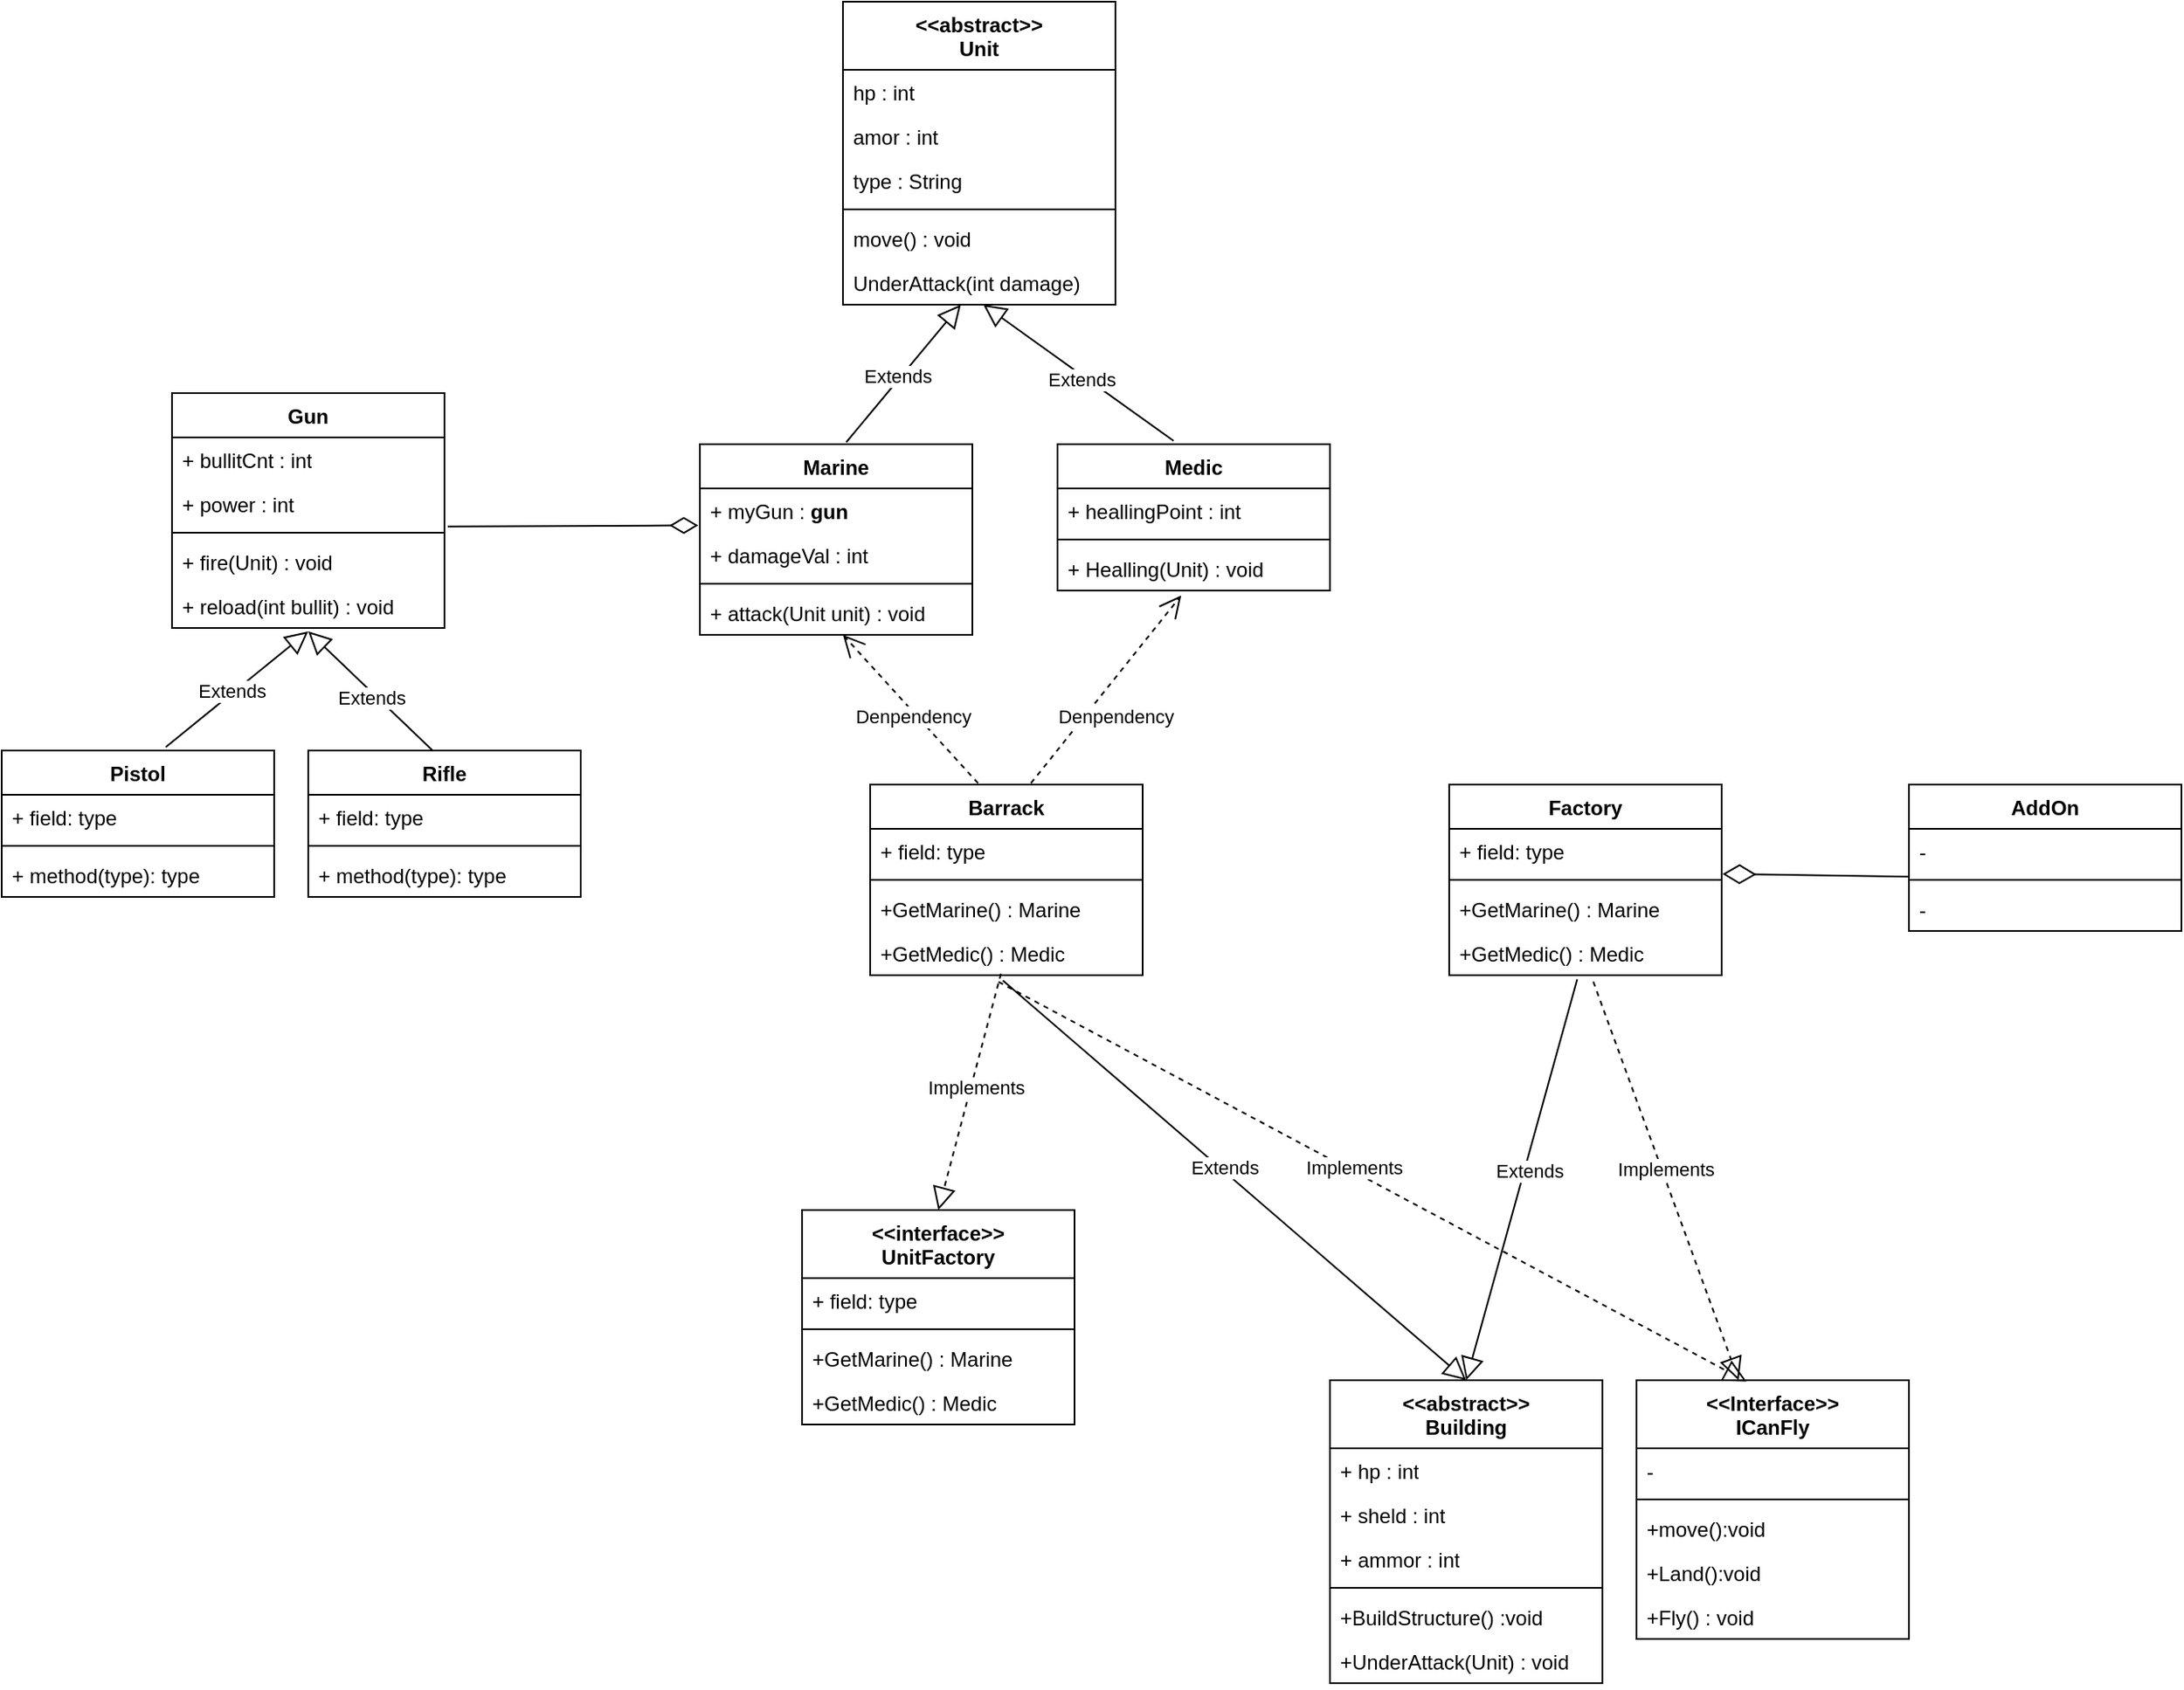 <mxfile version="20.8.16" type="device"><diagram id="C5RBs43oDa-KdzZeNtuy" name="Page-1"><mxGraphModel dx="1816" dy="582" grid="1" gridSize="10" guides="1" tooltips="1" connect="1" arrows="1" fold="1" page="1" pageScale="1" pageWidth="827" pageHeight="1169" math="0" shadow="0"><root><mxCell id="WIyWlLk6GJQsqaUBKTNV-0"/><mxCell id="WIyWlLk6GJQsqaUBKTNV-1" parent="WIyWlLk6GJQsqaUBKTNV-0"/><mxCell id="PVrwrn3sAUliG3SW16DB-0" value="&lt;div&gt;&amp;lt;&amp;lt;abstract&amp;gt;&amp;gt;&lt;br&gt;&lt;/div&gt;Unit&lt;div&gt;&lt;br&gt;&lt;/div&gt;" style="swimlane;fontStyle=1;align=center;verticalAlign=top;childLayout=stackLayout;horizontal=1;startSize=40;horizontalStack=0;resizeParent=1;resizeParentMax=0;resizeLast=0;collapsible=1;marginBottom=0;whiteSpace=wrap;html=1;" parent="WIyWlLk6GJQsqaUBKTNV-1" vertex="1"><mxGeometry x="414" y="100" width="160" height="178" as="geometry"/></mxCell><mxCell id="PVrwrn3sAUliG3SW16DB-1" value="&lt;div&gt;hp : int&lt;/div&gt;" style="text;strokeColor=none;fillColor=none;align=left;verticalAlign=top;spacingLeft=4;spacingRight=4;overflow=hidden;rotatable=0;points=[[0,0.5],[1,0.5]];portConstraint=eastwest;whiteSpace=wrap;html=1;" parent="PVrwrn3sAUliG3SW16DB-0" vertex="1"><mxGeometry y="40" width="160" height="26" as="geometry"/></mxCell><mxCell id="PVrwrn3sAUliG3SW16DB-9" value="&lt;div&gt;amor : int&lt;/div&gt;" style="text;strokeColor=none;fillColor=none;align=left;verticalAlign=top;spacingLeft=4;spacingRight=4;overflow=hidden;rotatable=0;points=[[0,0.5],[1,0.5]];portConstraint=eastwest;whiteSpace=wrap;html=1;" parent="PVrwrn3sAUliG3SW16DB-0" vertex="1"><mxGeometry y="66" width="160" height="26" as="geometry"/></mxCell><mxCell id="PVrwrn3sAUliG3SW16DB-11" value="&lt;div&gt;type : String&lt;/div&gt;" style="text;strokeColor=none;fillColor=none;align=left;verticalAlign=top;spacingLeft=4;spacingRight=4;overflow=hidden;rotatable=0;points=[[0,0.5],[1,0.5]];portConstraint=eastwest;whiteSpace=wrap;html=1;" parent="PVrwrn3sAUliG3SW16DB-0" vertex="1"><mxGeometry y="92" width="160" height="26" as="geometry"/></mxCell><mxCell id="PVrwrn3sAUliG3SW16DB-2" value="" style="line;strokeWidth=1;fillColor=none;align=left;verticalAlign=middle;spacingTop=-1;spacingLeft=3;spacingRight=3;rotatable=0;labelPosition=right;points=[];portConstraint=eastwest;strokeColor=inherit;" parent="PVrwrn3sAUliG3SW16DB-0" vertex="1"><mxGeometry y="118" width="160" height="8" as="geometry"/></mxCell><mxCell id="PVrwrn3sAUliG3SW16DB-3" value="move() : void" style="text;strokeColor=none;fillColor=none;align=left;verticalAlign=top;spacingLeft=4;spacingRight=4;overflow=hidden;rotatable=0;points=[[0,0.5],[1,0.5]];portConstraint=eastwest;whiteSpace=wrap;html=1;" parent="PVrwrn3sAUliG3SW16DB-0" vertex="1"><mxGeometry y="126" width="160" height="26" as="geometry"/></mxCell><mxCell id="PVrwrn3sAUliG3SW16DB-10" value="UnderAttack(int damage)" style="text;strokeColor=none;fillColor=none;align=left;verticalAlign=top;spacingLeft=4;spacingRight=4;overflow=hidden;rotatable=0;points=[[0,0.5],[1,0.5]];portConstraint=eastwest;whiteSpace=wrap;html=1;" parent="PVrwrn3sAUliG3SW16DB-0" vertex="1"><mxGeometry y="152" width="160" height="26" as="geometry"/></mxCell><mxCell id="PVrwrn3sAUliG3SW16DB-16" value="Marine" style="swimlane;fontStyle=1;align=center;verticalAlign=top;childLayout=stackLayout;horizontal=1;startSize=26;horizontalStack=0;resizeParent=1;resizeParentMax=0;resizeLast=0;collapsible=1;marginBottom=0;whiteSpace=wrap;html=1;" parent="WIyWlLk6GJQsqaUBKTNV-1" vertex="1"><mxGeometry x="330" y="360" width="160" height="112" as="geometry"/></mxCell><mxCell id="PVrwrn3sAUliG3SW16DB-17" value="&lt;div style=&quot;text-align: center;&quot;&gt;&lt;span style=&quot;background-color: initial;&quot;&gt;+ myGun : &lt;b&gt;gun&lt;/b&gt;&lt;/span&gt;&lt;/div&gt;" style="text;strokeColor=none;fillColor=none;align=left;verticalAlign=top;spacingLeft=4;spacingRight=4;overflow=hidden;rotatable=0;points=[[0,0.5],[1,0.5]];portConstraint=eastwest;whiteSpace=wrap;html=1;" parent="PVrwrn3sAUliG3SW16DB-16" vertex="1"><mxGeometry y="26" width="160" height="26" as="geometry"/></mxCell><mxCell id="PVrwrn3sAUliG3SW16DB-34" value="+ damageVal : int" style="text;strokeColor=none;fillColor=none;align=left;verticalAlign=top;spacingLeft=4;spacingRight=4;overflow=hidden;rotatable=0;points=[[0,0.5],[1,0.5]];portConstraint=eastwest;whiteSpace=wrap;html=1;" parent="PVrwrn3sAUliG3SW16DB-16" vertex="1"><mxGeometry y="52" width="160" height="26" as="geometry"/></mxCell><mxCell id="PVrwrn3sAUliG3SW16DB-18" value="" style="line;strokeWidth=1;fillColor=none;align=left;verticalAlign=middle;spacingTop=-1;spacingLeft=3;spacingRight=3;rotatable=0;labelPosition=right;points=[];portConstraint=eastwest;strokeColor=inherit;" parent="PVrwrn3sAUliG3SW16DB-16" vertex="1"><mxGeometry y="78" width="160" height="8" as="geometry"/></mxCell><mxCell id="PVrwrn3sAUliG3SW16DB-19" value="+ attack(Unit unit) : void" style="text;strokeColor=none;fillColor=none;align=left;verticalAlign=top;spacingLeft=4;spacingRight=4;overflow=hidden;rotatable=0;points=[[0,0.5],[1,0.5]];portConstraint=eastwest;whiteSpace=wrap;html=1;" parent="PVrwrn3sAUliG3SW16DB-16" vertex="1"><mxGeometry y="86" width="160" height="26" as="geometry"/></mxCell><mxCell id="PVrwrn3sAUliG3SW16DB-20" value="Medic" style="swimlane;fontStyle=1;align=center;verticalAlign=top;childLayout=stackLayout;horizontal=1;startSize=26;horizontalStack=0;resizeParent=1;resizeParentMax=0;resizeLast=0;collapsible=1;marginBottom=0;whiteSpace=wrap;html=1;" parent="WIyWlLk6GJQsqaUBKTNV-1" vertex="1"><mxGeometry x="540" y="360" width="160" height="86" as="geometry"/></mxCell><mxCell id="PVrwrn3sAUliG3SW16DB-21" value="+ heallingPoint : int" style="text;strokeColor=none;fillColor=none;align=left;verticalAlign=top;spacingLeft=4;spacingRight=4;overflow=hidden;rotatable=0;points=[[0,0.5],[1,0.5]];portConstraint=eastwest;whiteSpace=wrap;html=1;" parent="PVrwrn3sAUliG3SW16DB-20" vertex="1"><mxGeometry y="26" width="160" height="26" as="geometry"/></mxCell><mxCell id="PVrwrn3sAUliG3SW16DB-22" value="" style="line;strokeWidth=1;fillColor=none;align=left;verticalAlign=middle;spacingTop=-1;spacingLeft=3;spacingRight=3;rotatable=0;labelPosition=right;points=[];portConstraint=eastwest;strokeColor=inherit;" parent="PVrwrn3sAUliG3SW16DB-20" vertex="1"><mxGeometry y="52" width="160" height="8" as="geometry"/></mxCell><mxCell id="PVrwrn3sAUliG3SW16DB-23" value="+ Healling(Unit) : void" style="text;strokeColor=none;fillColor=none;align=left;verticalAlign=top;spacingLeft=4;spacingRight=4;overflow=hidden;rotatable=0;points=[[0,0.5],[1,0.5]];portConstraint=eastwest;whiteSpace=wrap;html=1;" parent="PVrwrn3sAUliG3SW16DB-20" vertex="1"><mxGeometry y="60" width="160" height="26" as="geometry"/></mxCell><mxCell id="PVrwrn3sAUliG3SW16DB-25" value="" style="endArrow=block;html=1;rounded=0;exitX=0.537;exitY=-0.01;exitDx=0;exitDy=0;exitPerimeter=0;endFill=0;endSize=11;" parent="WIyWlLk6GJQsqaUBKTNV-1" source="PVrwrn3sAUliG3SW16DB-16" target="PVrwrn3sAUliG3SW16DB-10" edge="1"><mxGeometry width="50" height="50" relative="1" as="geometry"><mxPoint x="414" y="360" as="sourcePoint"/><mxPoint x="480" y="280" as="targetPoint"/></mxGeometry></mxCell><mxCell id="PVrwrn3sAUliG3SW16DB-26" value="Extends" style="edgeLabel;html=1;align=center;verticalAlign=middle;resizable=0;points=[];" parent="PVrwrn3sAUliG3SW16DB-25" vertex="1" connectable="0"><mxGeometry x="-0.055" y="2" relative="1" as="geometry"><mxPoint as="offset"/></mxGeometry></mxCell><mxCell id="PVrwrn3sAUliG3SW16DB-27" value="" style="endArrow=block;html=1;rounded=0;exitX=0.426;exitY=-0.023;exitDx=0;exitDy=0;exitPerimeter=0;endFill=0;endSize=11;entryX=0.515;entryY=1;entryDx=0;entryDy=0;entryPerimeter=0;" parent="WIyWlLk6GJQsqaUBKTNV-1" source="PVrwrn3sAUliG3SW16DB-20" target="PVrwrn3sAUliG3SW16DB-10" edge="1"><mxGeometry width="50" height="50" relative="1" as="geometry"><mxPoint x="426" y="369" as="sourcePoint"/><mxPoint x="490" y="290" as="targetPoint"/></mxGeometry></mxCell><mxCell id="PVrwrn3sAUliG3SW16DB-28" value="Extends" style="edgeLabel;html=1;align=center;verticalAlign=middle;resizable=0;points=[];" parent="PVrwrn3sAUliG3SW16DB-27" vertex="1" connectable="0"><mxGeometry x="-0.055" y="2" relative="1" as="geometry"><mxPoint as="offset"/></mxGeometry></mxCell><mxCell id="PVrwrn3sAUliG3SW16DB-29" value="Rifle" style="swimlane;fontStyle=1;align=center;verticalAlign=top;childLayout=stackLayout;horizontal=1;startSize=26;horizontalStack=0;resizeParent=1;resizeParentMax=0;resizeLast=0;collapsible=1;marginBottom=0;whiteSpace=wrap;html=1;" parent="WIyWlLk6GJQsqaUBKTNV-1" vertex="1"><mxGeometry x="100" y="540" width="160" height="86" as="geometry"/></mxCell><mxCell id="PVrwrn3sAUliG3SW16DB-30" value="+ field: type" style="text;strokeColor=none;fillColor=none;align=left;verticalAlign=top;spacingLeft=4;spacingRight=4;overflow=hidden;rotatable=0;points=[[0,0.5],[1,0.5]];portConstraint=eastwest;whiteSpace=wrap;html=1;" parent="PVrwrn3sAUliG3SW16DB-29" vertex="1"><mxGeometry y="26" width="160" height="26" as="geometry"/></mxCell><mxCell id="PVrwrn3sAUliG3SW16DB-31" value="" style="line;strokeWidth=1;fillColor=none;align=left;verticalAlign=middle;spacingTop=-1;spacingLeft=3;spacingRight=3;rotatable=0;labelPosition=right;points=[];portConstraint=eastwest;strokeColor=inherit;" parent="PVrwrn3sAUliG3SW16DB-29" vertex="1"><mxGeometry y="52" width="160" height="8" as="geometry"/></mxCell><mxCell id="PVrwrn3sAUliG3SW16DB-32" value="+ method(type): type" style="text;strokeColor=none;fillColor=none;align=left;verticalAlign=top;spacingLeft=4;spacingRight=4;overflow=hidden;rotatable=0;points=[[0,0.5],[1,0.5]];portConstraint=eastwest;whiteSpace=wrap;html=1;" parent="PVrwrn3sAUliG3SW16DB-29" vertex="1"><mxGeometry y="60" width="160" height="26" as="geometry"/></mxCell><mxCell id="PVrwrn3sAUliG3SW16DB-33" value="" style="endArrow=diamondThin;html=1;rounded=0;exitX=1.012;exitY=1.013;exitDx=0;exitDy=0;exitPerimeter=0;entryX=-0.006;entryY=0.835;entryDx=0;entryDy=0;entryPerimeter=0;endFill=0;endSize=14;" parent="WIyWlLk6GJQsqaUBKTNV-1" source="PVrwrn3sAUliG3SW16DB-43" target="PVrwrn3sAUliG3SW16DB-17" edge="1"><mxGeometry width="50" height="50" relative="1" as="geometry"><mxPoint x="350" y="380" as="sourcePoint"/><mxPoint x="400" y="330" as="targetPoint"/></mxGeometry></mxCell><mxCell id="PVrwrn3sAUliG3SW16DB-35" value="Pistol" style="swimlane;fontStyle=1;align=center;verticalAlign=top;childLayout=stackLayout;horizontal=1;startSize=26;horizontalStack=0;resizeParent=1;resizeParentMax=0;resizeLast=0;collapsible=1;marginBottom=0;whiteSpace=wrap;html=1;" parent="WIyWlLk6GJQsqaUBKTNV-1" vertex="1"><mxGeometry x="-80" y="540" width="160" height="86" as="geometry"/></mxCell><mxCell id="PVrwrn3sAUliG3SW16DB-36" value="+ field: type" style="text;strokeColor=none;fillColor=none;align=left;verticalAlign=top;spacingLeft=4;spacingRight=4;overflow=hidden;rotatable=0;points=[[0,0.5],[1,0.5]];portConstraint=eastwest;whiteSpace=wrap;html=1;" parent="PVrwrn3sAUliG3SW16DB-35" vertex="1"><mxGeometry y="26" width="160" height="26" as="geometry"/></mxCell><mxCell id="PVrwrn3sAUliG3SW16DB-37" value="" style="line;strokeWidth=1;fillColor=none;align=left;verticalAlign=middle;spacingTop=-1;spacingLeft=3;spacingRight=3;rotatable=0;labelPosition=right;points=[];portConstraint=eastwest;strokeColor=inherit;" parent="PVrwrn3sAUliG3SW16DB-35" vertex="1"><mxGeometry y="52" width="160" height="8" as="geometry"/></mxCell><mxCell id="PVrwrn3sAUliG3SW16DB-38" value="+ method(type): type" style="text;strokeColor=none;fillColor=none;align=left;verticalAlign=top;spacingLeft=4;spacingRight=4;overflow=hidden;rotatable=0;points=[[0,0.5],[1,0.5]];portConstraint=eastwest;whiteSpace=wrap;html=1;" parent="PVrwrn3sAUliG3SW16DB-35" vertex="1"><mxGeometry y="60" width="160" height="26" as="geometry"/></mxCell><mxCell id="PVrwrn3sAUliG3SW16DB-39" value="Gun" style="swimlane;fontStyle=1;align=center;verticalAlign=top;childLayout=stackLayout;horizontal=1;startSize=26;horizontalStack=0;resizeParent=1;resizeParentMax=0;resizeLast=0;collapsible=1;marginBottom=0;whiteSpace=wrap;html=1;" parent="WIyWlLk6GJQsqaUBKTNV-1" vertex="1"><mxGeometry x="20" y="330" width="160" height="138" as="geometry"/></mxCell><mxCell id="PVrwrn3sAUliG3SW16DB-40" value="+ bullitCnt : int" style="text;strokeColor=none;fillColor=none;align=left;verticalAlign=top;spacingLeft=4;spacingRight=4;overflow=hidden;rotatable=0;points=[[0,0.5],[1,0.5]];portConstraint=eastwest;whiteSpace=wrap;html=1;" parent="PVrwrn3sAUliG3SW16DB-39" vertex="1"><mxGeometry y="26" width="160" height="26" as="geometry"/></mxCell><mxCell id="PVrwrn3sAUliG3SW16DB-43" value="+ power : int" style="text;strokeColor=none;fillColor=none;align=left;verticalAlign=top;spacingLeft=4;spacingRight=4;overflow=hidden;rotatable=0;points=[[0,0.5],[1,0.5]];portConstraint=eastwest;whiteSpace=wrap;html=1;" parent="PVrwrn3sAUliG3SW16DB-39" vertex="1"><mxGeometry y="52" width="160" height="26" as="geometry"/></mxCell><mxCell id="PVrwrn3sAUliG3SW16DB-41" value="" style="line;strokeWidth=1;fillColor=none;align=left;verticalAlign=middle;spacingTop=-1;spacingLeft=3;spacingRight=3;rotatable=0;labelPosition=right;points=[];portConstraint=eastwest;strokeColor=inherit;" parent="PVrwrn3sAUliG3SW16DB-39" vertex="1"><mxGeometry y="78" width="160" height="8" as="geometry"/></mxCell><mxCell id="PVrwrn3sAUliG3SW16DB-42" value="+ fire(Unit) : void" style="text;strokeColor=none;fillColor=none;align=left;verticalAlign=top;spacingLeft=4;spacingRight=4;overflow=hidden;rotatable=0;points=[[0,0.5],[1,0.5]];portConstraint=eastwest;whiteSpace=wrap;html=1;" parent="PVrwrn3sAUliG3SW16DB-39" vertex="1"><mxGeometry y="86" width="160" height="26" as="geometry"/></mxCell><mxCell id="PVrwrn3sAUliG3SW16DB-48" value="+ reload(int bullit) : void" style="text;strokeColor=none;fillColor=none;align=left;verticalAlign=top;spacingLeft=4;spacingRight=4;overflow=hidden;rotatable=0;points=[[0,0.5],[1,0.5]];portConstraint=eastwest;whiteSpace=wrap;html=1;" parent="PVrwrn3sAUliG3SW16DB-39" vertex="1"><mxGeometry y="112" width="160" height="26" as="geometry"/></mxCell><mxCell id="PVrwrn3sAUliG3SW16DB-44" value="" style="endArrow=block;html=1;rounded=0;exitX=0.455;exitY=-0.003;exitDx=0;exitDy=0;exitPerimeter=0;endFill=0;endSize=11;" parent="WIyWlLk6GJQsqaUBKTNV-1" source="PVrwrn3sAUliG3SW16DB-29" edge="1"><mxGeometry width="50" height="50" relative="1" as="geometry"><mxPoint x="426" y="549" as="sourcePoint"/><mxPoint x="100" y="470" as="targetPoint"/></mxGeometry></mxCell><mxCell id="PVrwrn3sAUliG3SW16DB-45" value="Extends" style="edgeLabel;html=1;align=center;verticalAlign=middle;resizable=0;points=[];" parent="PVrwrn3sAUliG3SW16DB-44" vertex="1" connectable="0"><mxGeometry x="-0.055" y="2" relative="1" as="geometry"><mxPoint as="offset"/></mxGeometry></mxCell><mxCell id="PVrwrn3sAUliG3SW16DB-46" value="" style="endArrow=block;html=1;rounded=0;exitX=0.602;exitY=-0.023;exitDx=0;exitDy=0;exitPerimeter=0;endFill=0;endSize=11;" parent="WIyWlLk6GJQsqaUBKTNV-1" source="PVrwrn3sAUliG3SW16DB-35" edge="1"><mxGeometry width="50" height="50" relative="1" as="geometry"><mxPoint x="183" y="550" as="sourcePoint"/><mxPoint x="100" y="470" as="targetPoint"/></mxGeometry></mxCell><mxCell id="PVrwrn3sAUliG3SW16DB-47" value="Extends" style="edgeLabel;html=1;align=center;verticalAlign=middle;resizable=0;points=[];" parent="PVrwrn3sAUliG3SW16DB-46" vertex="1" connectable="0"><mxGeometry x="-0.055" y="2" relative="1" as="geometry"><mxPoint as="offset"/></mxGeometry></mxCell><mxCell id="PVrwrn3sAUliG3SW16DB-49" value="Barrack" style="swimlane;fontStyle=1;align=center;verticalAlign=top;childLayout=stackLayout;horizontal=1;startSize=26;horizontalStack=0;resizeParent=1;resizeParentMax=0;resizeLast=0;collapsible=1;marginBottom=0;whiteSpace=wrap;html=1;" parent="WIyWlLk6GJQsqaUBKTNV-1" vertex="1"><mxGeometry x="430" y="560" width="160" height="112" as="geometry"/></mxCell><mxCell id="PVrwrn3sAUliG3SW16DB-50" value="+ field: type" style="text;strokeColor=none;fillColor=none;align=left;verticalAlign=top;spacingLeft=4;spacingRight=4;overflow=hidden;rotatable=0;points=[[0,0.5],[1,0.5]];portConstraint=eastwest;whiteSpace=wrap;html=1;" parent="PVrwrn3sAUliG3SW16DB-49" vertex="1"><mxGeometry y="26" width="160" height="26" as="geometry"/></mxCell><mxCell id="PVrwrn3sAUliG3SW16DB-51" value="" style="line;strokeWidth=1;fillColor=none;align=left;verticalAlign=middle;spacingTop=-1;spacingLeft=3;spacingRight=3;rotatable=0;labelPosition=right;points=[];portConstraint=eastwest;strokeColor=inherit;" parent="PVrwrn3sAUliG3SW16DB-49" vertex="1"><mxGeometry y="52" width="160" height="8" as="geometry"/></mxCell><mxCell id="PVrwrn3sAUliG3SW16DB-52" value="+GetMarine() : Marine" style="text;strokeColor=none;fillColor=none;align=left;verticalAlign=top;spacingLeft=4;spacingRight=4;overflow=hidden;rotatable=0;points=[[0,0.5],[1,0.5]];portConstraint=eastwest;whiteSpace=wrap;html=1;" parent="PVrwrn3sAUliG3SW16DB-49" vertex="1"><mxGeometry y="60" width="160" height="26" as="geometry"/></mxCell><mxCell id="PVrwrn3sAUliG3SW16DB-53" value="+GetMedic() : Medic" style="text;strokeColor=none;fillColor=none;align=left;verticalAlign=top;spacingLeft=4;spacingRight=4;overflow=hidden;rotatable=0;points=[[0,0.5],[1,0.5]];portConstraint=eastwest;whiteSpace=wrap;html=1;" parent="PVrwrn3sAUliG3SW16DB-49" vertex="1"><mxGeometry y="86" width="160" height="26" as="geometry"/></mxCell><mxCell id="PVrwrn3sAUliG3SW16DB-54" value="" style="endArrow=open;html=1;rounded=0;exitX=0.396;exitY=-0.007;exitDx=0;exitDy=0;exitPerimeter=0;endFill=0;endSize=11;dashed=1;" parent="WIyWlLk6GJQsqaUBKTNV-1" source="PVrwrn3sAUliG3SW16DB-49" edge="1"><mxGeometry width="50" height="50" relative="1" as="geometry"><mxPoint x="487" y="542" as="sourcePoint"/><mxPoint x="414" y="472" as="targetPoint"/></mxGeometry></mxCell><mxCell id="PVrwrn3sAUliG3SW16DB-55" value="Denpendency" style="edgeLabel;html=1;align=center;verticalAlign=middle;resizable=0;points=[];" parent="PVrwrn3sAUliG3SW16DB-54" vertex="1" connectable="0"><mxGeometry x="-0.055" y="2" relative="1" as="geometry"><mxPoint as="offset"/></mxGeometry></mxCell><mxCell id="PVrwrn3sAUliG3SW16DB-56" value="" style="endArrow=open;html=1;rounded=0;exitX=0.59;exitY=-0.007;exitDx=0;exitDy=0;exitPerimeter=0;endFill=0;endSize=11;entryX=0.454;entryY=1.111;entryDx=0;entryDy=0;entryPerimeter=0;dashed=1;" parent="WIyWlLk6GJQsqaUBKTNV-1" source="PVrwrn3sAUliG3SW16DB-49" target="PVrwrn3sAUliG3SW16DB-23" edge="1"><mxGeometry width="50" height="50" relative="1" as="geometry"><mxPoint x="503" y="569" as="sourcePoint"/><mxPoint x="424" y="482" as="targetPoint"/></mxGeometry></mxCell><mxCell id="PVrwrn3sAUliG3SW16DB-57" value="Denpendency" style="edgeLabel;html=1;align=center;verticalAlign=middle;resizable=0;points=[];" parent="PVrwrn3sAUliG3SW16DB-56" vertex="1" connectable="0"><mxGeometry x="-0.055" y="2" relative="1" as="geometry"><mxPoint x="9" y="14" as="offset"/></mxGeometry></mxCell><mxCell id="PVrwrn3sAUliG3SW16DB-63" value="&amp;lt;&amp;lt;interface&amp;gt;&amp;gt;&lt;div&gt;UnitFactory&lt;/div&gt;" style="swimlane;fontStyle=1;align=center;verticalAlign=top;childLayout=stackLayout;horizontal=1;startSize=40;horizontalStack=0;resizeParent=1;resizeParentMax=0;resizeLast=0;collapsible=1;marginBottom=0;whiteSpace=wrap;html=1;" parent="WIyWlLk6GJQsqaUBKTNV-1" vertex="1"><mxGeometry x="390" y="810" width="160" height="126" as="geometry"/></mxCell><mxCell id="PVrwrn3sAUliG3SW16DB-64" value="+ field: type" style="text;strokeColor=none;fillColor=none;align=left;verticalAlign=top;spacingLeft=4;spacingRight=4;overflow=hidden;rotatable=0;points=[[0,0.5],[1,0.5]];portConstraint=eastwest;whiteSpace=wrap;html=1;" parent="PVrwrn3sAUliG3SW16DB-63" vertex="1"><mxGeometry y="40" width="160" height="26" as="geometry"/></mxCell><mxCell id="PVrwrn3sAUliG3SW16DB-65" value="" style="line;strokeWidth=1;fillColor=none;align=left;verticalAlign=middle;spacingTop=-1;spacingLeft=3;spacingRight=3;rotatable=0;labelPosition=right;points=[];portConstraint=eastwest;strokeColor=inherit;" parent="PVrwrn3sAUliG3SW16DB-63" vertex="1"><mxGeometry y="66" width="160" height="8" as="geometry"/></mxCell><mxCell id="PVrwrn3sAUliG3SW16DB-66" value="+GetMarine() : Marine" style="text;strokeColor=none;fillColor=none;align=left;verticalAlign=top;spacingLeft=4;spacingRight=4;overflow=hidden;rotatable=0;points=[[0,0.5],[1,0.5]];portConstraint=eastwest;whiteSpace=wrap;html=1;" parent="PVrwrn3sAUliG3SW16DB-63" vertex="1"><mxGeometry y="74" width="160" height="26" as="geometry"/></mxCell><mxCell id="PVrwrn3sAUliG3SW16DB-67" value="+GetMedic() : Medic" style="text;strokeColor=none;fillColor=none;align=left;verticalAlign=top;spacingLeft=4;spacingRight=4;overflow=hidden;rotatable=0;points=[[0,0.5],[1,0.5]];portConstraint=eastwest;whiteSpace=wrap;html=1;" parent="PVrwrn3sAUliG3SW16DB-63" vertex="1"><mxGeometry y="100" width="160" height="26" as="geometry"/></mxCell><mxCell id="PVrwrn3sAUliG3SW16DB-79" value="" style="endArrow=block;html=1;rounded=0;endFill=0;endSize=11;entryX=0.5;entryY=0;entryDx=0;entryDy=0;dashed=1;exitX=0.48;exitY=0.966;exitDx=0;exitDy=0;exitPerimeter=0;" parent="WIyWlLk6GJQsqaUBKTNV-1" source="PVrwrn3sAUliG3SW16DB-53" target="PVrwrn3sAUliG3SW16DB-63" edge="1"><mxGeometry width="50" height="50" relative="1" as="geometry"><mxPoint x="510" y="680" as="sourcePoint"/><mxPoint x="437" y="750" as="targetPoint"/></mxGeometry></mxCell><mxCell id="PVrwrn3sAUliG3SW16DB-80" value="Implements" style="edgeLabel;html=1;align=center;verticalAlign=middle;resizable=0;points=[];" parent="PVrwrn3sAUliG3SW16DB-79" vertex="1" connectable="0"><mxGeometry x="-0.055" y="2" relative="1" as="geometry"><mxPoint as="offset"/></mxGeometry></mxCell><mxCell id="PVrwrn3sAUliG3SW16DB-81" value="" style="endArrow=block;html=1;rounded=0;exitX=0.487;exitY=1.119;exitDx=0;exitDy=0;exitPerimeter=0;endFill=0;endSize=11;" parent="WIyWlLk6GJQsqaUBKTNV-1" source="PVrwrn3sAUliG3SW16DB-53" edge="1"><mxGeometry width="50" height="50" relative="1" as="geometry"><mxPoint x="381" y="890" as="sourcePoint"/><mxPoint x="780" y="910" as="targetPoint"/></mxGeometry></mxCell><mxCell id="PVrwrn3sAUliG3SW16DB-82" value="Extends" style="edgeLabel;html=1;align=center;verticalAlign=middle;resizable=0;points=[];" parent="PVrwrn3sAUliG3SW16DB-81" vertex="1" connectable="0"><mxGeometry x="-0.055" y="2" relative="1" as="geometry"><mxPoint as="offset"/></mxGeometry></mxCell><mxCell id="PVrwrn3sAUliG3SW16DB-85" value="Factory" style="swimlane;fontStyle=1;align=center;verticalAlign=top;childLayout=stackLayout;horizontal=1;startSize=26;horizontalStack=0;resizeParent=1;resizeParentMax=0;resizeLast=0;collapsible=1;marginBottom=0;whiteSpace=wrap;html=1;" parent="WIyWlLk6GJQsqaUBKTNV-1" vertex="1"><mxGeometry x="770" y="560" width="160" height="112" as="geometry"><mxRectangle x="760" y="560" width="80" height="30" as="alternateBounds"/></mxGeometry></mxCell><mxCell id="PVrwrn3sAUliG3SW16DB-86" value="+ field: type" style="text;strokeColor=none;fillColor=none;align=left;verticalAlign=top;spacingLeft=4;spacingRight=4;overflow=hidden;rotatable=0;points=[[0,0.5],[1,0.5]];portConstraint=eastwest;whiteSpace=wrap;html=1;" parent="PVrwrn3sAUliG3SW16DB-85" vertex="1"><mxGeometry y="26" width="160" height="26" as="geometry"/></mxCell><mxCell id="PVrwrn3sAUliG3SW16DB-87" value="" style="line;strokeWidth=1;fillColor=none;align=left;verticalAlign=middle;spacingTop=-1;spacingLeft=3;spacingRight=3;rotatable=0;labelPosition=right;points=[];portConstraint=eastwest;strokeColor=inherit;" parent="PVrwrn3sAUliG3SW16DB-85" vertex="1"><mxGeometry y="52" width="160" height="8" as="geometry"/></mxCell><mxCell id="PVrwrn3sAUliG3SW16DB-88" value="+GetMarine() : Marine" style="text;strokeColor=none;fillColor=none;align=left;verticalAlign=top;spacingLeft=4;spacingRight=4;overflow=hidden;rotatable=0;points=[[0,0.5],[1,0.5]];portConstraint=eastwest;whiteSpace=wrap;html=1;" parent="PVrwrn3sAUliG3SW16DB-85" vertex="1"><mxGeometry y="60" width="160" height="26" as="geometry"/></mxCell><mxCell id="PVrwrn3sAUliG3SW16DB-89" value="+GetMedic() : Medic" style="text;strokeColor=none;fillColor=none;align=left;verticalAlign=top;spacingLeft=4;spacingRight=4;overflow=hidden;rotatable=0;points=[[0,0.5],[1,0.5]];portConstraint=eastwest;whiteSpace=wrap;html=1;" parent="PVrwrn3sAUliG3SW16DB-85" vertex="1"><mxGeometry y="86" width="160" height="26" as="geometry"/></mxCell><mxCell id="PVrwrn3sAUliG3SW16DB-90" value="&lt;div&gt;&amp;lt;&amp;lt;abstract&amp;gt;&amp;gt;&lt;/div&gt;Building" style="swimlane;fontStyle=1;align=center;verticalAlign=top;childLayout=stackLayout;horizontal=1;startSize=40;horizontalStack=0;resizeParent=1;resizeParentMax=0;resizeLast=0;collapsible=1;marginBottom=0;whiteSpace=wrap;html=1;" parent="WIyWlLk6GJQsqaUBKTNV-1" vertex="1"><mxGeometry x="700" y="910" width="160" height="178" as="geometry"><mxRectangle x="760" y="560" width="80" height="30" as="alternateBounds"/></mxGeometry></mxCell><mxCell id="PVrwrn3sAUliG3SW16DB-91" value="+ hp : int" style="text;strokeColor=none;fillColor=none;align=left;verticalAlign=top;spacingLeft=4;spacingRight=4;overflow=hidden;rotatable=0;points=[[0,0.5],[1,0.5]];portConstraint=eastwest;whiteSpace=wrap;html=1;" parent="PVrwrn3sAUliG3SW16DB-90" vertex="1"><mxGeometry y="40" width="160" height="26" as="geometry"/></mxCell><mxCell id="PVrwrn3sAUliG3SW16DB-95" value="+ sheld : int&lt;div&gt;&lt;br&gt;&lt;/div&gt;" style="text;strokeColor=none;fillColor=none;align=left;verticalAlign=top;spacingLeft=4;spacingRight=4;overflow=hidden;rotatable=0;points=[[0,0.5],[1,0.5]];portConstraint=eastwest;whiteSpace=wrap;html=1;" parent="PVrwrn3sAUliG3SW16DB-90" vertex="1"><mxGeometry y="66" width="160" height="26" as="geometry"/></mxCell><mxCell id="PVrwrn3sAUliG3SW16DB-96" value="&lt;div&gt;+ ammor : int&lt;/div&gt;" style="text;strokeColor=none;fillColor=none;align=left;verticalAlign=top;spacingLeft=4;spacingRight=4;overflow=hidden;rotatable=0;points=[[0,0.5],[1,0.5]];portConstraint=eastwest;whiteSpace=wrap;html=1;" parent="PVrwrn3sAUliG3SW16DB-90" vertex="1"><mxGeometry y="92" width="160" height="26" as="geometry"/></mxCell><mxCell id="PVrwrn3sAUliG3SW16DB-92" value="" style="line;strokeWidth=1;fillColor=none;align=left;verticalAlign=middle;spacingTop=-1;spacingLeft=3;spacingRight=3;rotatable=0;labelPosition=right;points=[];portConstraint=eastwest;strokeColor=inherit;" parent="PVrwrn3sAUliG3SW16DB-90" vertex="1"><mxGeometry y="118" width="160" height="8" as="geometry"/></mxCell><mxCell id="PVrwrn3sAUliG3SW16DB-93" value="+BuildStructure() :void" style="text;strokeColor=none;fillColor=none;align=left;verticalAlign=top;spacingLeft=4;spacingRight=4;overflow=hidden;rotatable=0;points=[[0,0.5],[1,0.5]];portConstraint=eastwest;whiteSpace=wrap;html=1;" parent="PVrwrn3sAUliG3SW16DB-90" vertex="1"><mxGeometry y="126" width="160" height="26" as="geometry"/></mxCell><mxCell id="PVrwrn3sAUliG3SW16DB-94" value="+UnderAttack(Unit) : void" style="text;strokeColor=none;fillColor=none;align=left;verticalAlign=top;spacingLeft=4;spacingRight=4;overflow=hidden;rotatable=0;points=[[0,0.5],[1,0.5]];portConstraint=eastwest;whiteSpace=wrap;html=1;" parent="PVrwrn3sAUliG3SW16DB-90" vertex="1"><mxGeometry y="152" width="160" height="26" as="geometry"/></mxCell><mxCell id="PVrwrn3sAUliG3SW16DB-104" value="" style="endArrow=block;html=1;rounded=0;exitX=0.47;exitY=1.093;exitDx=0;exitDy=0;exitPerimeter=0;endFill=0;endSize=11;entryX=0.5;entryY=0;entryDx=0;entryDy=0;" parent="WIyWlLk6GJQsqaUBKTNV-1" source="PVrwrn3sAUliG3SW16DB-89" target="PVrwrn3sAUliG3SW16DB-90" edge="1"><mxGeometry width="50" height="50" relative="1" as="geometry"><mxPoint x="518" y="685" as="sourcePoint"/><mxPoint x="783" y="922" as="targetPoint"/></mxGeometry></mxCell><mxCell id="PVrwrn3sAUliG3SW16DB-105" value="Extends" style="edgeLabel;html=1;align=center;verticalAlign=middle;resizable=0;points=[];" parent="PVrwrn3sAUliG3SW16DB-104" vertex="1" connectable="0"><mxGeometry x="-0.055" y="2" relative="1" as="geometry"><mxPoint as="offset"/></mxGeometry></mxCell><mxCell id="PVrwrn3sAUliG3SW16DB-106" value="&amp;lt;&amp;lt;Interface&amp;gt;&amp;gt;&lt;div&gt;&lt;/div&gt;&lt;div&gt;ICanFly&lt;/div&gt;" style="swimlane;fontStyle=1;align=center;verticalAlign=top;childLayout=stackLayout;horizontal=1;startSize=40;horizontalStack=0;resizeParent=1;resizeParentMax=0;resizeLast=0;collapsible=1;marginBottom=0;whiteSpace=wrap;html=1;" parent="WIyWlLk6GJQsqaUBKTNV-1" vertex="1"><mxGeometry x="880" y="910" width="160" height="152" as="geometry"><mxRectangle x="760" y="560" width="80" height="30" as="alternateBounds"/></mxGeometry></mxCell><mxCell id="PVrwrn3sAUliG3SW16DB-107" value="-" style="text;strokeColor=none;fillColor=none;align=left;verticalAlign=top;spacingLeft=4;spacingRight=4;overflow=hidden;rotatable=0;points=[[0,0.5],[1,0.5]];portConstraint=eastwest;whiteSpace=wrap;html=1;" parent="PVrwrn3sAUliG3SW16DB-106" vertex="1"><mxGeometry y="40" width="160" height="26" as="geometry"/></mxCell><mxCell id="PVrwrn3sAUliG3SW16DB-110" value="" style="line;strokeWidth=1;fillColor=none;align=left;verticalAlign=middle;spacingTop=-1;spacingLeft=3;spacingRight=3;rotatable=0;labelPosition=right;points=[];portConstraint=eastwest;strokeColor=inherit;" parent="PVrwrn3sAUliG3SW16DB-106" vertex="1"><mxGeometry y="66" width="160" height="8" as="geometry"/></mxCell><mxCell id="PVrwrn3sAUliG3SW16DB-111" value="+move():void" style="text;strokeColor=none;fillColor=none;align=left;verticalAlign=top;spacingLeft=4;spacingRight=4;overflow=hidden;rotatable=0;points=[[0,0.5],[1,0.5]];portConstraint=eastwest;whiteSpace=wrap;html=1;" parent="PVrwrn3sAUliG3SW16DB-106" vertex="1"><mxGeometry y="74" width="160" height="26" as="geometry"/></mxCell><mxCell id="PVrwrn3sAUliG3SW16DB-112" value="+Land():void" style="text;strokeColor=none;fillColor=none;align=left;verticalAlign=top;spacingLeft=4;spacingRight=4;overflow=hidden;rotatable=0;points=[[0,0.5],[1,0.5]];portConstraint=eastwest;whiteSpace=wrap;html=1;" parent="PVrwrn3sAUliG3SW16DB-106" vertex="1"><mxGeometry y="100" width="160" height="26" as="geometry"/></mxCell><mxCell id="PVrwrn3sAUliG3SW16DB-113" value="+Fly() : void" style="text;strokeColor=none;fillColor=none;align=left;verticalAlign=top;spacingLeft=4;spacingRight=4;overflow=hidden;rotatable=0;points=[[0,0.5],[1,0.5]];portConstraint=eastwest;whiteSpace=wrap;html=1;" parent="PVrwrn3sAUliG3SW16DB-106" vertex="1"><mxGeometry y="126" width="160" height="26" as="geometry"/></mxCell><mxCell id="PVrwrn3sAUliG3SW16DB-115" value="" style="endArrow=block;html=1;rounded=0;exitX=0.471;exitY=1.151;exitDx=0;exitDy=0;exitPerimeter=0;endFill=0;endSize=11;entryX=0.404;entryY=0.005;entryDx=0;entryDy=0;entryPerimeter=0;dashed=1;" parent="WIyWlLk6GJQsqaUBKTNV-1" source="PVrwrn3sAUliG3SW16DB-53" target="PVrwrn3sAUliG3SW16DB-106" edge="1"><mxGeometry width="50" height="50" relative="1" as="geometry"><mxPoint x="518" y="685" as="sourcePoint"/><mxPoint x="790" y="920" as="targetPoint"/></mxGeometry></mxCell><mxCell id="PVrwrn3sAUliG3SW16DB-116" value="Implements" style="edgeLabel;html=1;align=center;verticalAlign=middle;resizable=0;points=[];" parent="PVrwrn3sAUliG3SW16DB-115" vertex="1" connectable="0"><mxGeometry x="-0.055" y="2" relative="1" as="geometry"><mxPoint as="offset"/></mxGeometry></mxCell><mxCell id="PVrwrn3sAUliG3SW16DB-117" value="" style="endArrow=block;html=1;rounded=0;exitX=0.529;exitY=1.147;exitDx=0;exitDy=0;exitPerimeter=0;endFill=0;endSize=11;dashed=1;" parent="WIyWlLk6GJQsqaUBKTNV-1" source="PVrwrn3sAUliG3SW16DB-89" edge="1"><mxGeometry width="50" height="50" relative="1" as="geometry"><mxPoint x="530" y="685" as="sourcePoint"/><mxPoint x="940" y="910" as="targetPoint"/></mxGeometry></mxCell><mxCell id="PVrwrn3sAUliG3SW16DB-118" value="Implements" style="edgeLabel;html=1;align=center;verticalAlign=middle;resizable=0;points=[];" parent="PVrwrn3sAUliG3SW16DB-117" vertex="1" connectable="0"><mxGeometry x="-0.055" y="2" relative="1" as="geometry"><mxPoint as="offset"/></mxGeometry></mxCell><mxCell id="PVrwrn3sAUliG3SW16DB-119" value="AddOn" style="swimlane;fontStyle=1;align=center;verticalAlign=top;childLayout=stackLayout;horizontal=1;startSize=26;horizontalStack=0;resizeParent=1;resizeParentMax=0;resizeLast=0;collapsible=1;marginBottom=0;whiteSpace=wrap;html=1;" parent="WIyWlLk6GJQsqaUBKTNV-1" vertex="1"><mxGeometry x="1040" y="560" width="160" height="86" as="geometry"><mxRectangle x="760" y="560" width="80" height="30" as="alternateBounds"/></mxGeometry></mxCell><mxCell id="PVrwrn3sAUliG3SW16DB-120" value="-" style="text;strokeColor=none;fillColor=none;align=left;verticalAlign=top;spacingLeft=4;spacingRight=4;overflow=hidden;rotatable=0;points=[[0,0.5],[1,0.5]];portConstraint=eastwest;whiteSpace=wrap;html=1;" parent="PVrwrn3sAUliG3SW16DB-119" vertex="1"><mxGeometry y="26" width="160" height="26" as="geometry"/></mxCell><mxCell id="PVrwrn3sAUliG3SW16DB-121" value="" style="line;strokeWidth=1;fillColor=none;align=left;verticalAlign=middle;spacingTop=-1;spacingLeft=3;spacingRight=3;rotatable=0;labelPosition=right;points=[];portConstraint=eastwest;strokeColor=inherit;" parent="PVrwrn3sAUliG3SW16DB-119" vertex="1"><mxGeometry y="52" width="160" height="8" as="geometry"/></mxCell><mxCell id="PVrwrn3sAUliG3SW16DB-122" value="-" style="text;strokeColor=none;fillColor=none;align=left;verticalAlign=top;spacingLeft=4;spacingRight=4;overflow=hidden;rotatable=0;points=[[0,0.5],[1,0.5]];portConstraint=eastwest;whiteSpace=wrap;html=1;" parent="PVrwrn3sAUliG3SW16DB-119" vertex="1"><mxGeometry y="60" width="160" height="26" as="geometry"/></mxCell><mxCell id="PVrwrn3sAUliG3SW16DB-124" value="" style="endArrow=none;html=1;rounded=0;entryX=0.003;entryY=0.271;entryDx=0;entryDy=0;entryPerimeter=0;exitX=1.003;exitY=0.063;exitDx=0;exitDy=0;exitPerimeter=0;startArrow=diamondThin;startFill=0;endSize=9;targetPerimeterSpacing=7;startSize=17;" parent="WIyWlLk6GJQsqaUBKTNV-1" source="PVrwrn3sAUliG3SW16DB-87" target="PVrwrn3sAUliG3SW16DB-121" edge="1"><mxGeometry width="50" height="50" relative="1" as="geometry"><mxPoint x="890" y="710" as="sourcePoint"/><mxPoint x="940" y="660" as="targetPoint"/></mxGeometry></mxCell></root></mxGraphModel></diagram></mxfile>